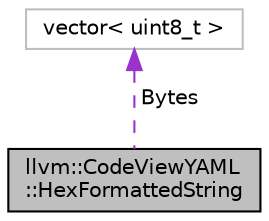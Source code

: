 digraph "llvm::CodeViewYAML::HexFormattedString"
{
 // LATEX_PDF_SIZE
  bgcolor="transparent";
  edge [fontname="Helvetica",fontsize="10",labelfontname="Helvetica",labelfontsize="10"];
  node [fontname="Helvetica",fontsize="10",shape=record];
  Node1 [label="llvm::CodeViewYAML\l::HexFormattedString",height=0.2,width=0.4,color="black", fillcolor="grey75", style="filled", fontcolor="black",tooltip=" "];
  Node2 -> Node1 [dir="back",color="darkorchid3",fontsize="10",style="dashed",label=" Bytes" ,fontname="Helvetica"];
  Node2 [label="vector\< uint8_t \>",height=0.2,width=0.4,color="grey75",tooltip=" "];
}
